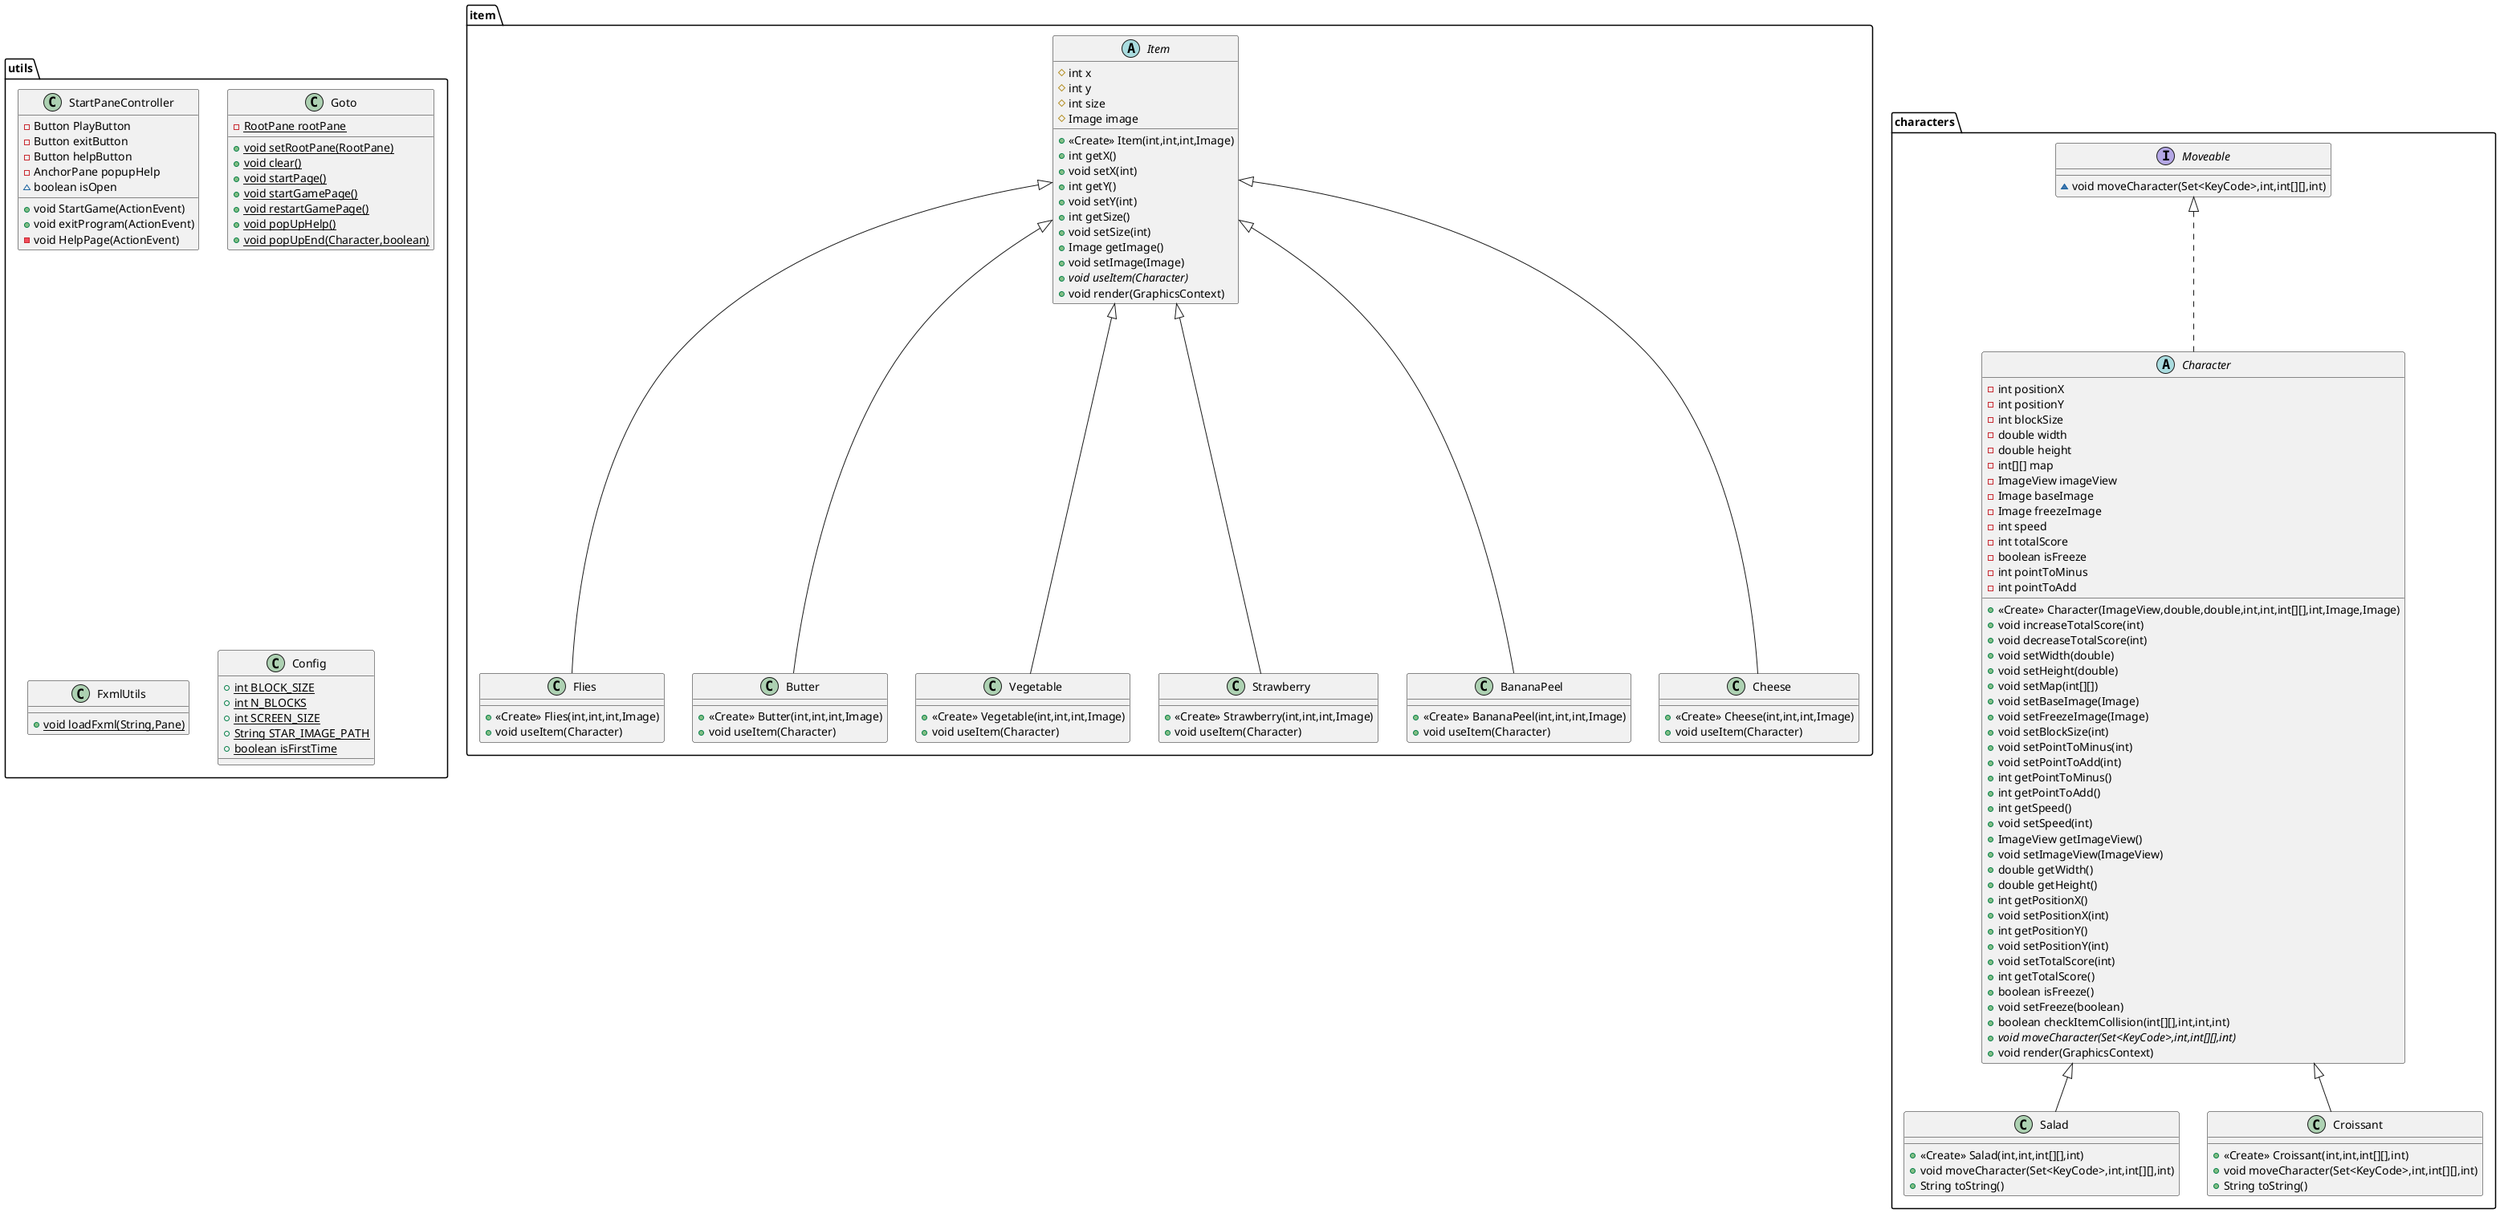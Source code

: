 @startuml
abstract class item.Item {
# int x
# int y
# int size
# Image image
+ <<Create>> Item(int,int,int,Image)
+ int getX()
+ void setX(int)
+ int getY()
+ void setY(int)
+ int getSize()
+ void setSize(int)
+ Image getImage()
+ void setImage(Image)
+ {abstract}void useItem(Character)
+ void render(GraphicsContext)
}
class characters.Salad {
+ <<Create>> Salad(int,int,int[][],int)
+ void moveCharacter(Set<KeyCode>,int,int[][],int)
+ String toString()
}
class utils.StartPaneController {
- Button PlayButton
- Button exitButton
- Button helpButton
- AnchorPane popupHelp
~ boolean isOpen
+ void StartGame(ActionEvent)
+ void exitProgram(ActionEvent)
- void HelpPage(ActionEvent)
}
class item.Flies {
+ <<Create>> Flies(int,int,int,Image)
+ void useItem(Character)
}
class item.Butter {
+ <<Create>> Butter(int,int,int,Image)
+ void useItem(Character)
}
class item.Vegetable {
+ <<Create>> Vegetable(int,int,int,Image)
+ void useItem(Character)
}
class item.Strawberry {
+ <<Create>> Strawberry(int,int,int,Image)
+ void useItem(Character)
}
class characters.Croissant {
+ <<Create>> Croissant(int,int,int[][],int)
+ void moveCharacter(Set<KeyCode>,int,int[][],int)
+ String toString()
}
class utils.Goto {
- {static} RootPane rootPane
+ {static} void setRootPane(RootPane)
+ {static} void clear()
+ {static} void startPage()
+ {static} void startGamePage()
+ {static} void restartGamePage()
+ {static} void popUpHelp()
+ {static} void popUpEnd(Character,boolean)
}
interface characters.Moveable {
~ void moveCharacter(Set<KeyCode>,int,int[][],int)
}
class utils.FxmlUtils {
+ {static} void loadFxml(String,Pane)
}
class item.BananaPeel {
+ <<Create>> BananaPeel(int,int,int,Image)
+ void useItem(Character)
}
abstract class characters.Character {
- int positionX
- int positionY
- int blockSize
- double width
- double height
- int[][] map
- ImageView imageView
- Image baseImage
- Image freezeImage
- int speed
- int totalScore
- boolean isFreeze
- int pointToMinus
- int pointToAdd
+ <<Create>> Character(ImageView,double,double,int,int,int[][],int,Image,Image)
+ void increaseTotalScore(int)
+ void decreaseTotalScore(int)
+ void setWidth(double)
+ void setHeight(double)
+ void setMap(int[][])
+ void setBaseImage(Image)
+ void setFreezeImage(Image)
+ void setBlockSize(int)
+ void setPointToMinus(int)
+ void setPointToAdd(int)
+ int getPointToMinus()
+ int getPointToAdd()
+ int getSpeed()
+ void setSpeed(int)
+ ImageView getImageView()
+ void setImageView(ImageView)
+ double getWidth()
+ double getHeight()
+ int getPositionX()
+ void setPositionX(int)
+ int getPositionY()
+ void setPositionY(int)
+ void setTotalScore(int)
+ int getTotalScore()
+ boolean isFreeze()
+ void setFreeze(boolean)
+ boolean checkItemCollision(int[][],int,int,int)
+ {abstract}void moveCharacter(Set<KeyCode>,int,int[][],int)
+ void render(GraphicsContext)
}
class item.Cheese {
+ <<Create>> Cheese(int,int,int,Image)
+ void useItem(Character)
}
class utils.Config {
+ {static} int BLOCK_SIZE
+ {static} int N_BLOCKS
+ {static} int SCREEN_SIZE
+ {static} String STAR_IMAGE_PATH
+ {static} boolean isFirstTime
}


characters.Character <|-- characters.Salad
item.Item <|-- item.Flies
item.Item <|-- item.Butter
item.Item <|-- item.Vegetable
item.Item <|-- item.Strawberry
characters.Character <|-- characters.Croissant
item.Item <|-- item.BananaPeel
characters.Moveable <|.. characters.Character
item.Item <|-- item.Cheese
@enduml